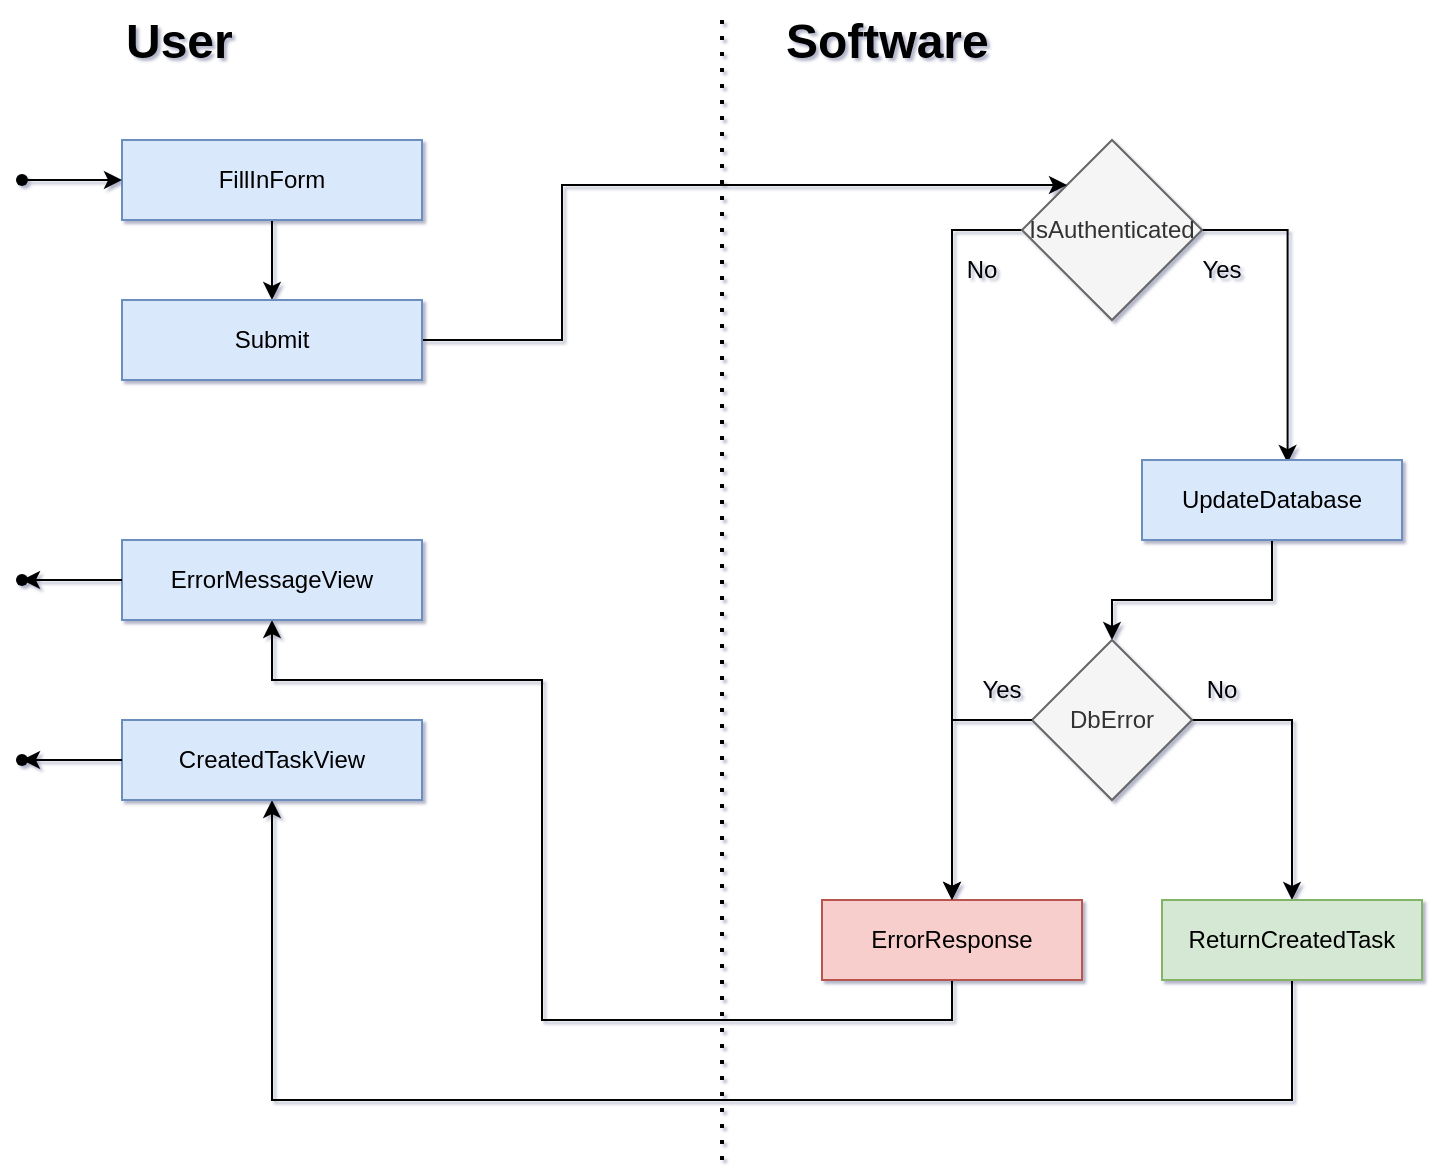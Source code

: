 <mxfile version="24.8.3">
  <diagram id="C5RBs43oDa-KdzZeNtuy" name="Page-1">
    <mxGraphModel dx="1283" dy="567" grid="1" gridSize="10" guides="1" tooltips="1" connect="1" arrows="1" fold="1" page="0" pageScale="1" pageWidth="827" pageHeight="1169" background="none" math="0" shadow="1">
      <root>
        <mxCell id="WIyWlLk6GJQsqaUBKTNV-0" />
        <mxCell id="WIyWlLk6GJQsqaUBKTNV-1" parent="WIyWlLk6GJQsqaUBKTNV-0" />
        <mxCell id="Ce32ohXWRdKx9LQnai_2-7" style="edgeStyle=orthogonalEdgeStyle;rounded=0;orthogonalLoop=1;jettySize=auto;html=1;exitX=0.5;exitY=1;exitDx=0;exitDy=0;entryX=0.5;entryY=0;entryDx=0;entryDy=0;" edge="1" parent="WIyWlLk6GJQsqaUBKTNV-1" source="Ce32ohXWRdKx9LQnai_2-0" target="Ce32ohXWRdKx9LQnai_2-4">
          <mxGeometry relative="1" as="geometry" />
        </mxCell>
        <mxCell id="Ce32ohXWRdKx9LQnai_2-0" value="FillInForm" style="rounded=0;whiteSpace=wrap;html=1;fillColor=#dae8fc;strokeColor=#6c8ebf;" vertex="1" parent="WIyWlLk6GJQsqaUBKTNV-1">
          <mxGeometry x="60" y="100" width="150" height="40" as="geometry" />
        </mxCell>
        <mxCell id="Ce32ohXWRdKx9LQnai_2-10" style="edgeStyle=orthogonalEdgeStyle;rounded=0;orthogonalLoop=1;jettySize=auto;html=1;" edge="1" parent="WIyWlLk6GJQsqaUBKTNV-1" source="Ce32ohXWRdKx9LQnai_2-3" target="Ce32ohXWRdKx9LQnai_2-8">
          <mxGeometry relative="1" as="geometry">
            <Array as="points">
              <mxPoint x="475" y="145" />
            </Array>
          </mxGeometry>
        </mxCell>
        <mxCell id="Ce32ohXWRdKx9LQnai_2-12" style="edgeStyle=orthogonalEdgeStyle;rounded=0;orthogonalLoop=1;jettySize=auto;html=1;entryX=0.56;entryY=0.038;entryDx=0;entryDy=0;entryPerimeter=0;" edge="1" parent="WIyWlLk6GJQsqaUBKTNV-1" source="Ce32ohXWRdKx9LQnai_2-3" target="Ce32ohXWRdKx9LQnai_2-13">
          <mxGeometry relative="1" as="geometry">
            <mxPoint x="640" y="250" as="targetPoint" />
            <Array as="points">
              <mxPoint x="643" y="145" />
            </Array>
          </mxGeometry>
        </mxCell>
        <mxCell id="Ce32ohXWRdKx9LQnai_2-3" value="IsAuthenticated" style="rhombus;whiteSpace=wrap;html=1;fillColor=#f5f5f5;fontColor=#333333;strokeColor=#666666;rounded=0;" vertex="1" parent="WIyWlLk6GJQsqaUBKTNV-1">
          <mxGeometry x="510" y="100" width="90" height="90" as="geometry" />
        </mxCell>
        <mxCell id="Ce32ohXWRdKx9LQnai_2-6" style="edgeStyle=orthogonalEdgeStyle;rounded=0;orthogonalLoop=1;jettySize=auto;html=1;exitX=1;exitY=0.5;exitDx=0;exitDy=0;entryX=0;entryY=0;entryDx=0;entryDy=0;" edge="1" parent="WIyWlLk6GJQsqaUBKTNV-1" source="Ce32ohXWRdKx9LQnai_2-4" target="Ce32ohXWRdKx9LQnai_2-3">
          <mxGeometry relative="1" as="geometry">
            <Array as="points">
              <mxPoint x="280" y="200" />
              <mxPoint x="280" y="123" />
            </Array>
          </mxGeometry>
        </mxCell>
        <mxCell id="Ce32ohXWRdKx9LQnai_2-4" value="Submit" style="rounded=0;whiteSpace=wrap;html=1;fillColor=#dae8fc;strokeColor=#6c8ebf;" vertex="1" parent="WIyWlLk6GJQsqaUBKTNV-1">
          <mxGeometry x="60" y="180" width="150" height="40" as="geometry" />
        </mxCell>
        <mxCell id="Ce32ohXWRdKx9LQnai_2-26" style="edgeStyle=orthogonalEdgeStyle;rounded=0;orthogonalLoop=1;jettySize=auto;html=1;exitX=0.5;exitY=1;exitDx=0;exitDy=0;entryX=0.5;entryY=1;entryDx=0;entryDy=0;" edge="1" parent="WIyWlLk6GJQsqaUBKTNV-1" source="Ce32ohXWRdKx9LQnai_2-8" target="Ce32ohXWRdKx9LQnai_2-23">
          <mxGeometry relative="1" as="geometry">
            <Array as="points">
              <mxPoint x="475" y="540" />
              <mxPoint x="270" y="540" />
              <mxPoint x="270" y="370" />
              <mxPoint x="135" y="370" />
            </Array>
          </mxGeometry>
        </mxCell>
        <mxCell id="Ce32ohXWRdKx9LQnai_2-8" value="ErrorResponse" style="rounded=0;whiteSpace=wrap;html=1;fillColor=#f8cecc;strokeColor=#b85450;" vertex="1" parent="WIyWlLk6GJQsqaUBKTNV-1">
          <mxGeometry x="410" y="480" width="130" height="40" as="geometry" />
        </mxCell>
        <mxCell id="Ce32ohXWRdKx9LQnai_2-11" value="No" style="text;html=1;align=center;verticalAlign=middle;whiteSpace=wrap;rounded=0;" vertex="1" parent="WIyWlLk6GJQsqaUBKTNV-1">
          <mxGeometry x="460" y="150" width="60" height="30" as="geometry" />
        </mxCell>
        <mxCell id="Ce32ohXWRdKx9LQnai_2-15" style="edgeStyle=orthogonalEdgeStyle;rounded=0;orthogonalLoop=1;jettySize=auto;html=1;exitX=0.5;exitY=1;exitDx=0;exitDy=0;entryX=0.5;entryY=0;entryDx=0;entryDy=0;" edge="1" parent="WIyWlLk6GJQsqaUBKTNV-1" source="Ce32ohXWRdKx9LQnai_2-13" target="Ce32ohXWRdKx9LQnai_2-14">
          <mxGeometry relative="1" as="geometry">
            <Array as="points">
              <mxPoint x="635" y="330" />
              <mxPoint x="555" y="330" />
            </Array>
          </mxGeometry>
        </mxCell>
        <mxCell id="Ce32ohXWRdKx9LQnai_2-13" value="UpdateDatabase" style="rounded=0;whiteSpace=wrap;html=1;fillColor=#dae8fc;strokeColor=#6c8ebf;" vertex="1" parent="WIyWlLk6GJQsqaUBKTNV-1">
          <mxGeometry x="570" y="260" width="130" height="40" as="geometry" />
        </mxCell>
        <mxCell id="Ce32ohXWRdKx9LQnai_2-21" style="edgeStyle=orthogonalEdgeStyle;rounded=0;orthogonalLoop=1;jettySize=auto;html=1;entryX=0.5;entryY=0;entryDx=0;entryDy=0;" edge="1" parent="WIyWlLk6GJQsqaUBKTNV-1" source="Ce32ohXWRdKx9LQnai_2-14" target="Ce32ohXWRdKx9LQnai_2-20">
          <mxGeometry relative="1" as="geometry">
            <Array as="points">
              <mxPoint x="645" y="390" />
            </Array>
          </mxGeometry>
        </mxCell>
        <mxCell id="Ce32ohXWRdKx9LQnai_2-14" value="DbError" style="rhombus;whiteSpace=wrap;html=1;fillColor=#f5f5f5;fontColor=#333333;strokeColor=#666666;rounded=0;" vertex="1" parent="WIyWlLk6GJQsqaUBKTNV-1">
          <mxGeometry x="515" y="350" width="80" height="80" as="geometry" />
        </mxCell>
        <mxCell id="Ce32ohXWRdKx9LQnai_2-17" value="Yes" style="text;html=1;align=center;verticalAlign=middle;whiteSpace=wrap;rounded=0;" vertex="1" parent="WIyWlLk6GJQsqaUBKTNV-1">
          <mxGeometry x="580" y="150" width="60" height="30" as="geometry" />
        </mxCell>
        <mxCell id="Ce32ohXWRdKx9LQnai_2-19" style="edgeStyle=orthogonalEdgeStyle;rounded=0;orthogonalLoop=1;jettySize=auto;html=1;exitX=0.75;exitY=1;exitDx=0;exitDy=0;entryX=0.5;entryY=0;entryDx=0;entryDy=0;" edge="1" parent="WIyWlLk6GJQsqaUBKTNV-1" source="Ce32ohXWRdKx9LQnai_2-18" target="Ce32ohXWRdKx9LQnai_2-8">
          <mxGeometry relative="1" as="geometry">
            <Array as="points">
              <mxPoint x="475" y="390" />
            </Array>
          </mxGeometry>
        </mxCell>
        <mxCell id="Ce32ohXWRdKx9LQnai_2-18" value="Yes" style="text;html=1;align=center;verticalAlign=middle;whiteSpace=wrap;rounded=0;" vertex="1" parent="WIyWlLk6GJQsqaUBKTNV-1">
          <mxGeometry x="470" y="360" width="60" height="30" as="geometry" />
        </mxCell>
        <mxCell id="Ce32ohXWRdKx9LQnai_2-25" style="edgeStyle=orthogonalEdgeStyle;rounded=0;orthogonalLoop=1;jettySize=auto;html=1;exitX=0.5;exitY=1;exitDx=0;exitDy=0;entryX=0.5;entryY=1;entryDx=0;entryDy=0;" edge="1" parent="WIyWlLk6GJQsqaUBKTNV-1" source="Ce32ohXWRdKx9LQnai_2-20" target="Ce32ohXWRdKx9LQnai_2-24">
          <mxGeometry relative="1" as="geometry">
            <Array as="points">
              <mxPoint x="645" y="580" />
              <mxPoint x="135" y="580" />
            </Array>
          </mxGeometry>
        </mxCell>
        <mxCell id="Ce32ohXWRdKx9LQnai_2-20" value="ReturnCreatedTask" style="rounded=0;whiteSpace=wrap;html=1;fillColor=#d5e8d4;strokeColor=#82b366;" vertex="1" parent="WIyWlLk6GJQsqaUBKTNV-1">
          <mxGeometry x="580" y="480" width="130" height="40" as="geometry" />
        </mxCell>
        <mxCell id="Ce32ohXWRdKx9LQnai_2-22" value="No" style="text;html=1;align=center;verticalAlign=middle;whiteSpace=wrap;rounded=0;" vertex="1" parent="WIyWlLk6GJQsqaUBKTNV-1">
          <mxGeometry x="580" y="360" width="60" height="30" as="geometry" />
        </mxCell>
        <mxCell id="Ce32ohXWRdKx9LQnai_2-23" value="ErrorMessageView" style="rounded=0;whiteSpace=wrap;html=1;fillColor=#dae8fc;strokeColor=#6c8ebf;" vertex="1" parent="WIyWlLk6GJQsqaUBKTNV-1">
          <mxGeometry x="60" y="300" width="150" height="40" as="geometry" />
        </mxCell>
        <mxCell id="Ce32ohXWRdKx9LQnai_2-24" value="CreatedTaskView" style="rounded=0;whiteSpace=wrap;html=1;fillColor=#dae8fc;strokeColor=#6c8ebf;" vertex="1" parent="WIyWlLk6GJQsqaUBKTNV-1">
          <mxGeometry x="60" y="390" width="150" height="40" as="geometry" />
        </mxCell>
        <mxCell id="Ce32ohXWRdKx9LQnai_2-27" value="" style="endArrow=none;dashed=1;html=1;dashPattern=1 3;strokeWidth=2;rounded=0;" edge="1" parent="WIyWlLk6GJQsqaUBKTNV-1">
          <mxGeometry width="50" height="50" relative="1" as="geometry">
            <mxPoint x="360" y="40" as="sourcePoint" />
            <mxPoint x="360" y="610" as="targetPoint" />
          </mxGeometry>
        </mxCell>
        <mxCell id="Ce32ohXWRdKx9LQnai_2-28" value="&lt;h1 style=&quot;margin-top: 0px;&quot;&gt;User&lt;/h1&gt;" style="text;html=1;whiteSpace=wrap;overflow=hidden;rounded=0;" vertex="1" parent="WIyWlLk6GJQsqaUBKTNV-1">
          <mxGeometry x="60" y="30" width="180" height="50" as="geometry" />
        </mxCell>
        <mxCell id="Ce32ohXWRdKx9LQnai_2-30" value="&lt;h1 style=&quot;margin-top: 0px;&quot;&gt;Software&lt;/h1&gt;" style="text;html=1;whiteSpace=wrap;overflow=hidden;rounded=0;" vertex="1" parent="WIyWlLk6GJQsqaUBKTNV-1">
          <mxGeometry x="390" y="30" width="180" height="50" as="geometry" />
        </mxCell>
        <mxCell id="Ce32ohXWRdKx9LQnai_2-32" style="edgeStyle=orthogonalEdgeStyle;orthogonalLoop=1;jettySize=auto;html=1;entryX=0;entryY=0.5;entryDx=0;entryDy=0;" edge="1" parent="WIyWlLk6GJQsqaUBKTNV-1" source="Ce32ohXWRdKx9LQnai_2-31" target="Ce32ohXWRdKx9LQnai_2-0">
          <mxGeometry relative="1" as="geometry" />
        </mxCell>
        <mxCell id="Ce32ohXWRdKx9LQnai_2-31" value="" style="shape=waypoint;sketch=0;fillStyle=solid;size=6;pointerEvents=1;points=[];fillColor=none;resizable=0;rotatable=0;perimeter=centerPerimeter;snapToPoint=1;" vertex="1" parent="WIyWlLk6GJQsqaUBKTNV-1">
          <mxGeometry y="110" width="20" height="20" as="geometry" />
        </mxCell>
        <mxCell id="Ce32ohXWRdKx9LQnai_2-33" value="" style="shape=waypoint;sketch=0;fillStyle=solid;size=6;pointerEvents=1;points=[];fillColor=none;resizable=0;rotatable=0;perimeter=centerPerimeter;snapToPoint=1;" vertex="1" parent="WIyWlLk6GJQsqaUBKTNV-1">
          <mxGeometry y="310" width="20" height="20" as="geometry" />
        </mxCell>
        <mxCell id="Ce32ohXWRdKx9LQnai_2-34" value="" style="shape=waypoint;sketch=0;fillStyle=solid;size=6;pointerEvents=1;points=[];fillColor=none;resizable=0;rotatable=0;perimeter=centerPerimeter;snapToPoint=1;" vertex="1" parent="WIyWlLk6GJQsqaUBKTNV-1">
          <mxGeometry y="400" width="20" height="20" as="geometry" />
        </mxCell>
        <mxCell id="Ce32ohXWRdKx9LQnai_2-35" style="edgeStyle=orthogonalEdgeStyle;orthogonalLoop=1;jettySize=auto;html=1;exitX=0;exitY=0.5;exitDx=0;exitDy=0;entryX=0.836;entryY=0.588;entryDx=0;entryDy=0;entryPerimeter=0;" edge="1" parent="WIyWlLk6GJQsqaUBKTNV-1" source="Ce32ohXWRdKx9LQnai_2-24" target="Ce32ohXWRdKx9LQnai_2-34">
          <mxGeometry relative="1" as="geometry" />
        </mxCell>
        <mxCell id="Ce32ohXWRdKx9LQnai_2-36" style="edgeStyle=orthogonalEdgeStyle;orthogonalLoop=1;jettySize=auto;html=1;exitX=0;exitY=0.5;exitDx=0;exitDy=0;entryX=0.836;entryY=0.497;entryDx=0;entryDy=0;entryPerimeter=0;" edge="1" parent="WIyWlLk6GJQsqaUBKTNV-1" source="Ce32ohXWRdKx9LQnai_2-23" target="Ce32ohXWRdKx9LQnai_2-33">
          <mxGeometry relative="1" as="geometry" />
        </mxCell>
      </root>
    </mxGraphModel>
  </diagram>
</mxfile>
